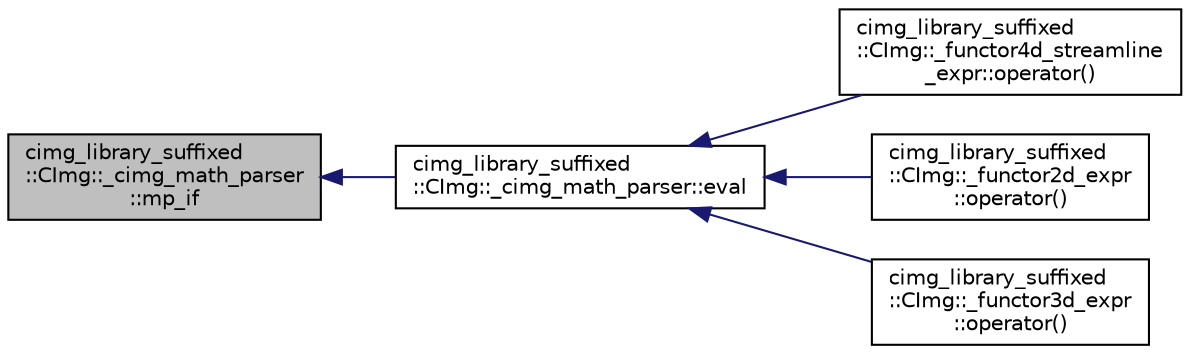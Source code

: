 digraph "cimg_library_suffixed::CImg::_cimg_math_parser::mp_if"
{
  edge [fontname="Helvetica",fontsize="10",labelfontname="Helvetica",labelfontsize="10"];
  node [fontname="Helvetica",fontsize="10",shape=record];
  rankdir="LR";
  Node1 [label="cimg_library_suffixed\l::CImg::_cimg_math_parser\l::mp_if",height=0.2,width=0.4,color="black", fillcolor="grey75", style="filled" fontcolor="black"];
  Node1 -> Node2 [dir="back",color="midnightblue",fontsize="10",style="solid",fontname="Helvetica"];
  Node2 [label="cimg_library_suffixed\l::CImg::_cimg_math_parser::eval",height=0.2,width=0.4,color="black", fillcolor="white", style="filled",URL="$structcimg__library__suffixed_1_1_c_img_1_1__cimg__math__parser.html#a6d1515eca4dc588b97892fa865648c13"];
  Node2 -> Node3 [dir="back",color="midnightblue",fontsize="10",style="solid",fontname="Helvetica"];
  Node3 [label="cimg_library_suffixed\l::CImg::_functor4d_streamline\l_expr::operator()",height=0.2,width=0.4,color="black", fillcolor="white", style="filled",URL="$structcimg__library__suffixed_1_1_c_img_1_1__functor4d__streamline__expr.html#ad7c8b7dee19bac47ba8a4e3e4de22463"];
  Node2 -> Node4 [dir="back",color="midnightblue",fontsize="10",style="solid",fontname="Helvetica"];
  Node4 [label="cimg_library_suffixed\l::CImg::_functor2d_expr\l::operator()",height=0.2,width=0.4,color="black", fillcolor="white", style="filled",URL="$structcimg__library__suffixed_1_1_c_img_1_1__functor2d__expr.html#af2cf7b8e4076323075907c916eec8f4f"];
  Node2 -> Node5 [dir="back",color="midnightblue",fontsize="10",style="solid",fontname="Helvetica"];
  Node5 [label="cimg_library_suffixed\l::CImg::_functor3d_expr\l::operator()",height=0.2,width=0.4,color="black", fillcolor="white", style="filled",URL="$structcimg__library__suffixed_1_1_c_img_1_1__functor3d__expr.html#af752bc908c6ed28fd9226787a5db509d"];
}
